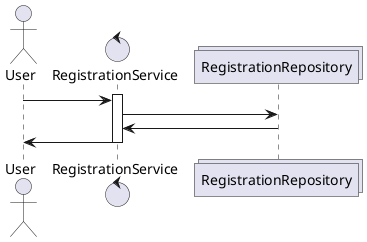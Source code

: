 @startuml

actor User as actor
control RegistrationService as service
collections RegistrationRepository as repository
activate service

actor -> service
service -> repository
service <- repository
actor <- service
deactivate service


@enduml
